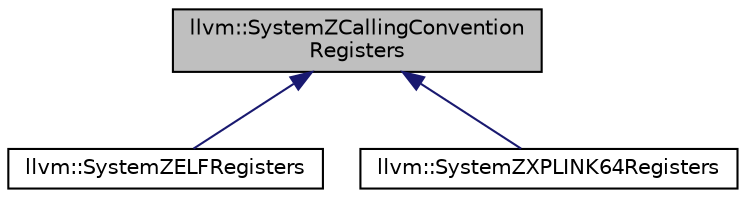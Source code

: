 digraph "llvm::SystemZCallingConventionRegisters"
{
 // LATEX_PDF_SIZE
  bgcolor="transparent";
  edge [fontname="Helvetica",fontsize="10",labelfontname="Helvetica",labelfontsize="10"];
  node [fontname="Helvetica",fontsize="10",shape=record];
  Node1 [label="llvm::SystemZCallingConvention\lRegisters",height=0.2,width=0.4,color="black", fillcolor="grey75", style="filled", fontcolor="black",tooltip="A SystemZ-specific class detailing special use registers particular for calling conventions."];
  Node1 -> Node2 [dir="back",color="midnightblue",fontsize="10",style="solid",fontname="Helvetica"];
  Node2 [label="llvm::SystemZELFRegisters",height=0.2,width=0.4,color="black",URL="$classllvm_1_1SystemZELFRegisters.html",tooltip="ELF calling convention specific use registers Particular when on zLinux in 64 bit mode."];
  Node1 -> Node3 [dir="back",color="midnightblue",fontsize="10",style="solid",fontname="Helvetica"];
  Node3 [label="llvm::SystemZXPLINK64Registers",height=0.2,width=0.4,color="black",URL="$classllvm_1_1SystemZXPLINK64Registers.html",tooltip="XPLINK64 calling convention specific use registers Particular to z/OS when in 64 bit mode."];
}
